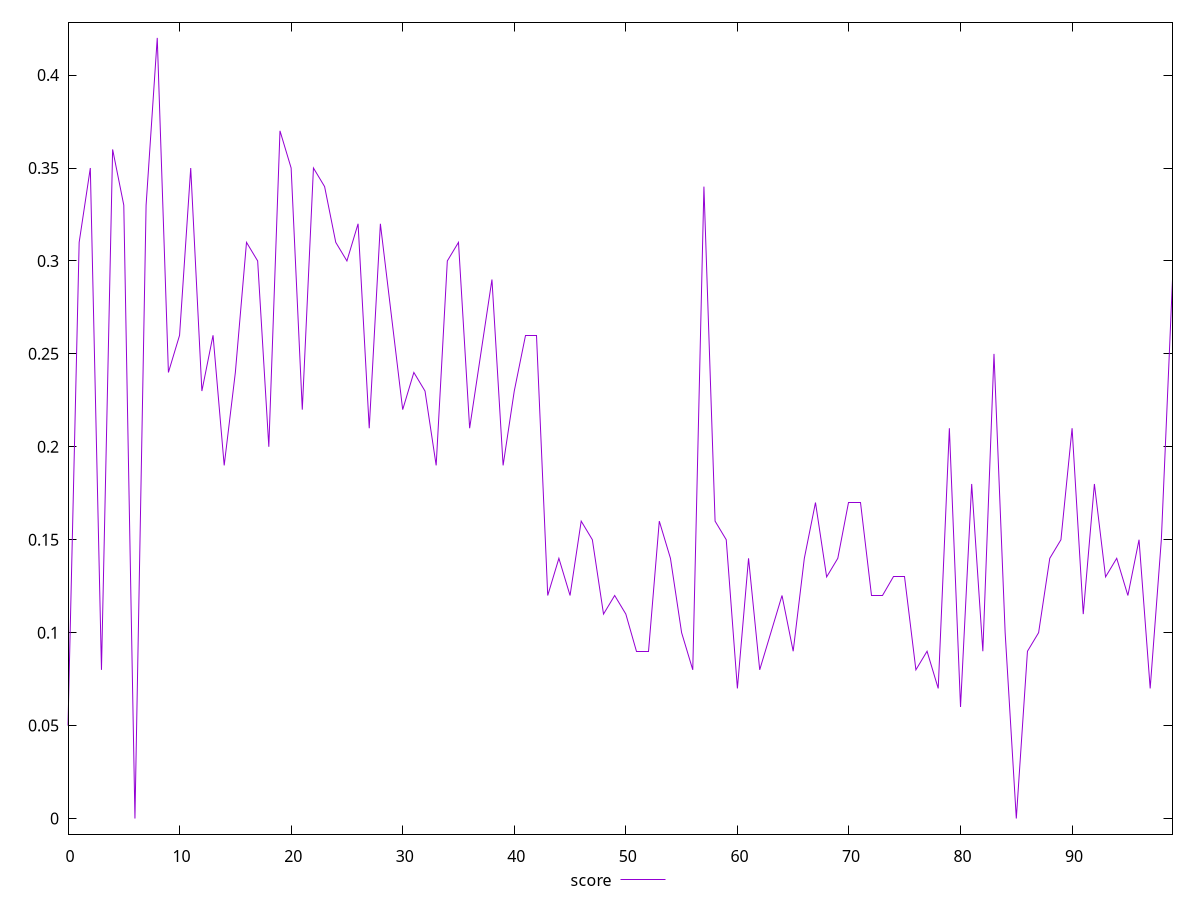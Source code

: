 reset

$score <<EOF
0 0.05
1 0.31
2 0.35
3 0.08
4 0.36
5 0.33
6 0
7 0.33
8 0.42
9 0.24
10 0.26
11 0.35
12 0.23
13 0.26
14 0.19
15 0.24
16 0.31
17 0.3
18 0.2
19 0.37
20 0.35
21 0.22
22 0.35
23 0.34
24 0.31
25 0.3
26 0.32
27 0.21
28 0.32
29 0.27
30 0.22
31 0.24
32 0.23
33 0.19
34 0.3
35 0.31
36 0.21
37 0.25
38 0.29
39 0.19
40 0.23
41 0.26
42 0.26
43 0.12
44 0.14
45 0.12
46 0.16
47 0.15
48 0.11
49 0.12
50 0.11
51 0.09
52 0.09
53 0.16
54 0.14
55 0.1
56 0.08
57 0.34
58 0.16
59 0.15
60 0.07
61 0.14
62 0.08
63 0.1
64 0.12
65 0.09
66 0.14
67 0.17
68 0.13
69 0.14
70 0.17
71 0.17
72 0.12
73 0.12
74 0.13
75 0.13
76 0.08
77 0.09
78 0.07
79 0.21
80 0.06
81 0.18
82 0.09
83 0.25
84 0.1
85 0
86 0.09
87 0.1
88 0.14
89 0.15
90 0.21
91 0.11
92 0.18
93 0.13
94 0.14
95 0.12
96 0.15
97 0.07
98 0.15
99 0.29
EOF

set key outside below
set xrange [0:99]
set yrange [-0.0084:0.4284]
set trange [-0.0084:0.4284]
set terminal svg size 640, 500 enhanced background rgb 'white'
set output "report_00009_2021-02-08T22-37-41.559Z/speed-index/samples/pages/score/values.svg"

plot $score title "score" with line

reset
